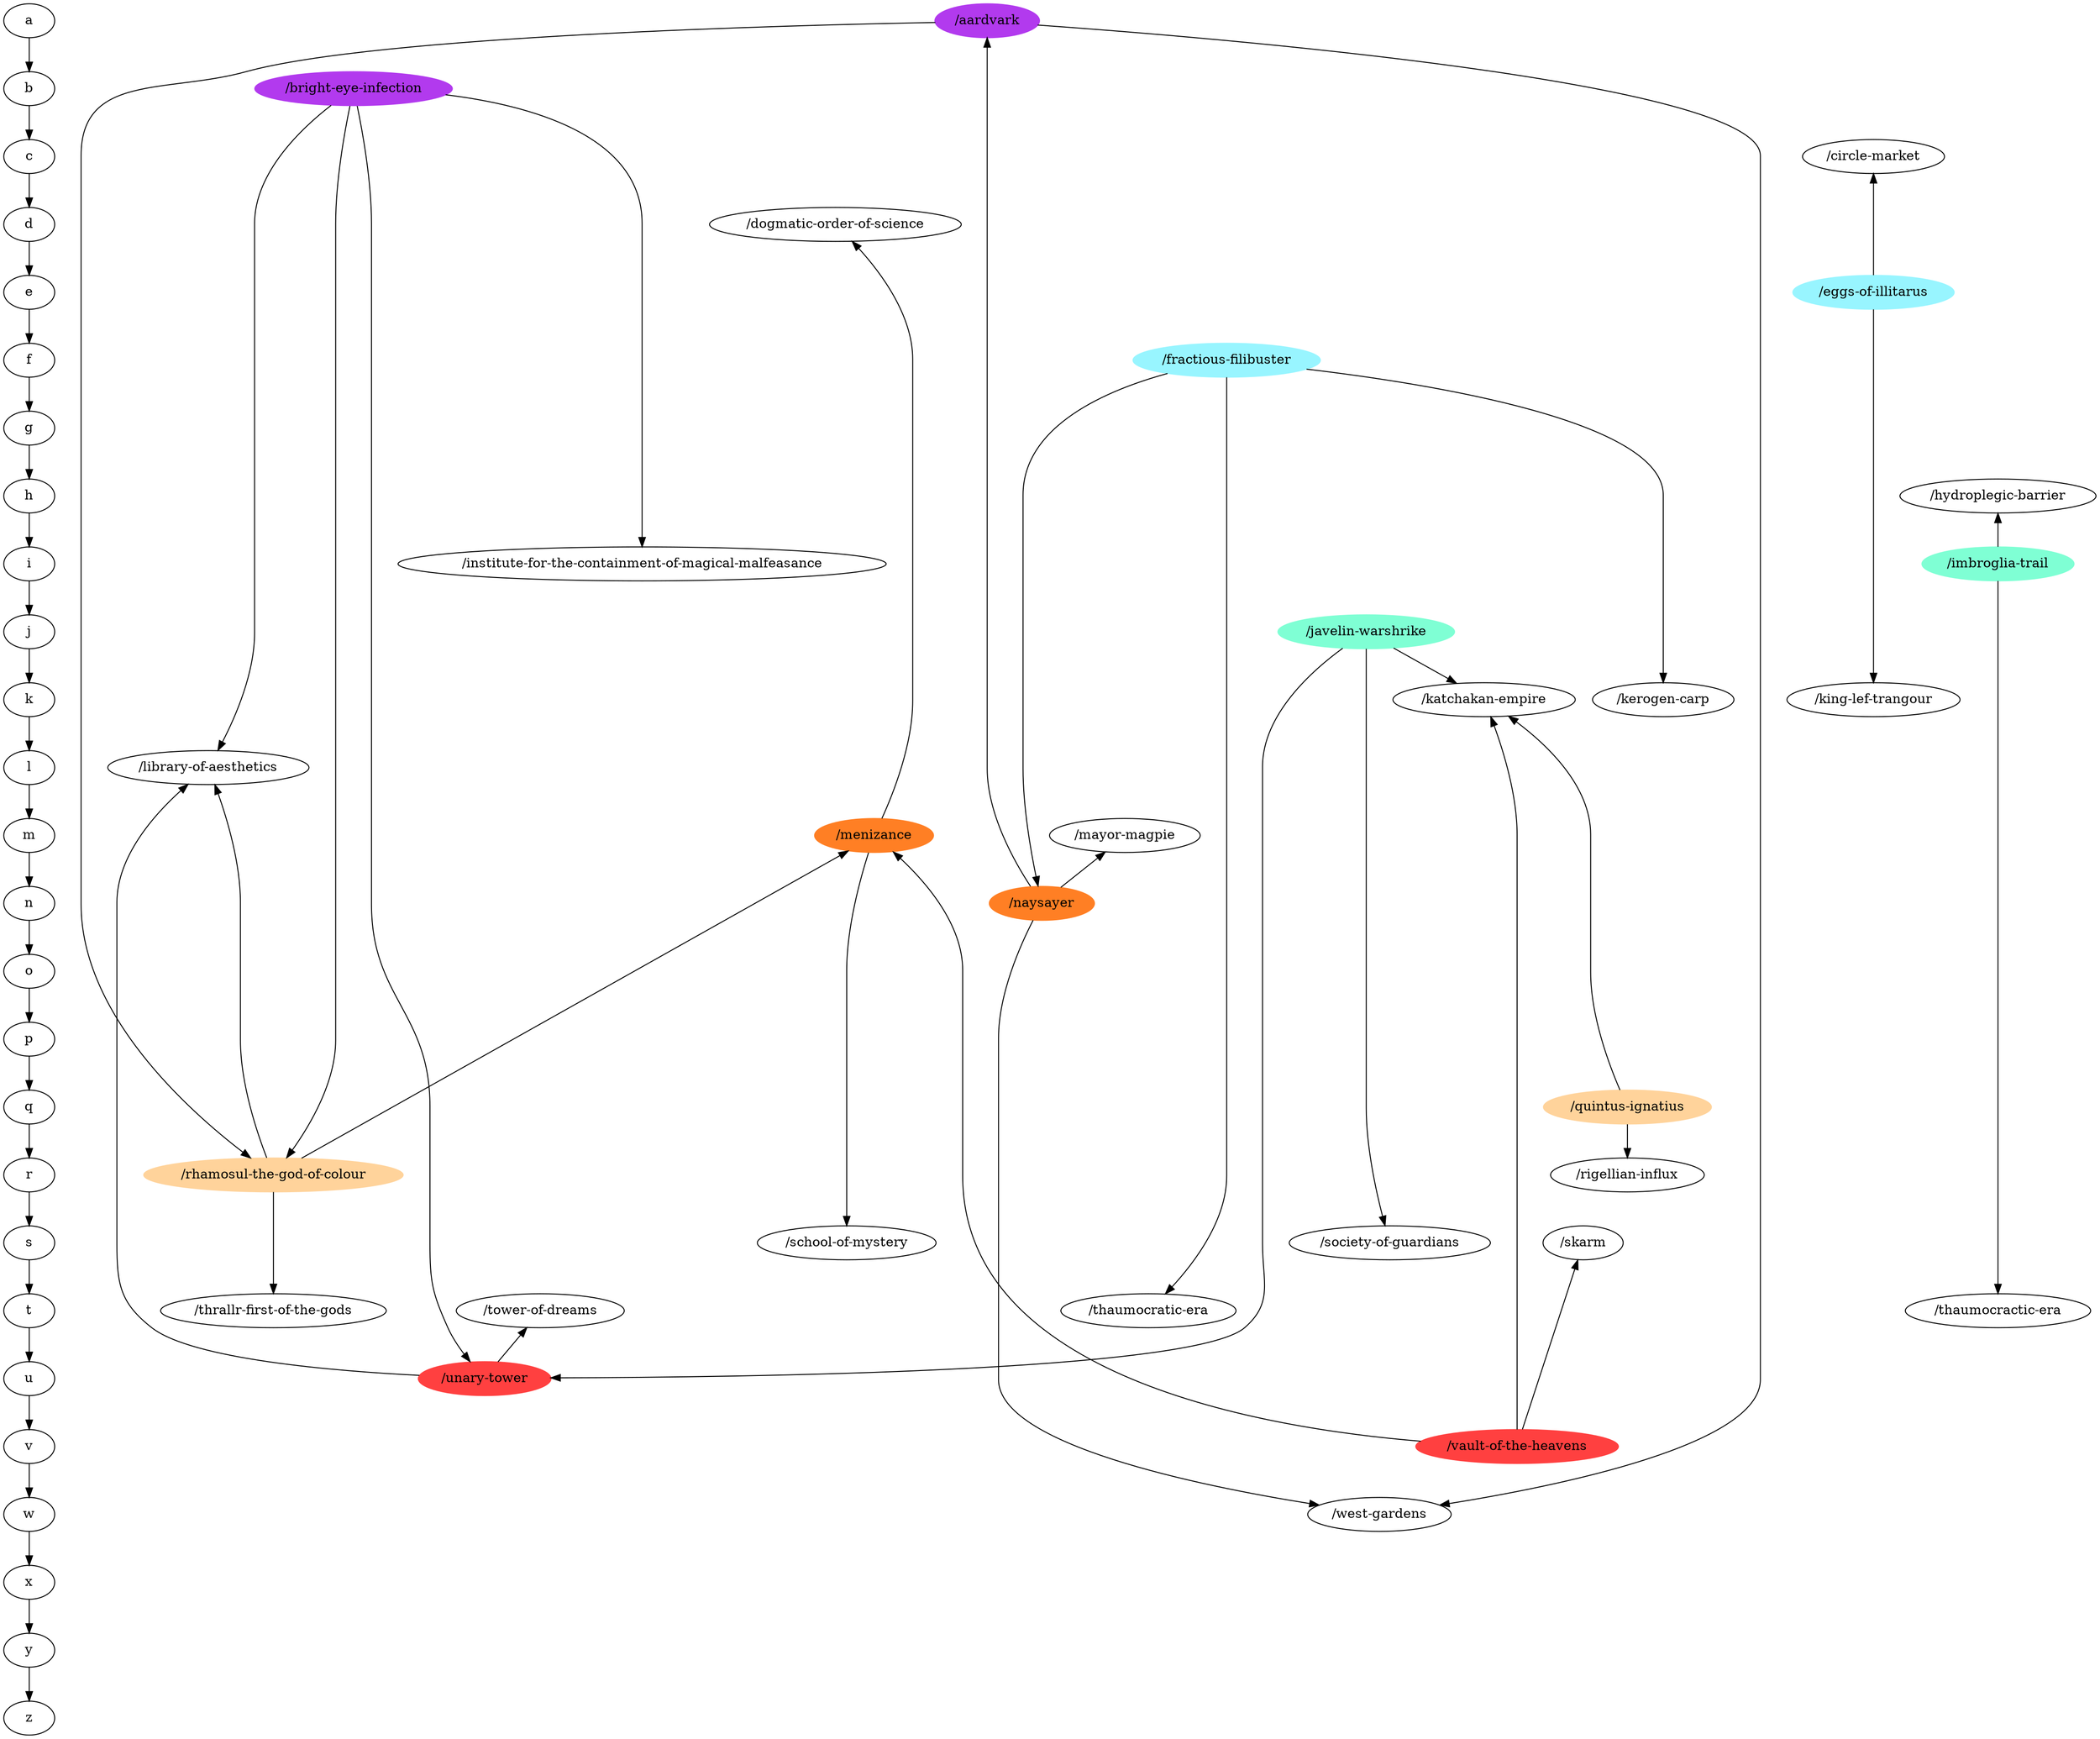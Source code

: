 digraph G {
a->b->c->d->e->f->g->h->i->j->k->l->m->n->o->p->q->r->s->t->u->v->w->x->y->z;
{ rank=same;
a;
"/aardvark" [color=darkorchid2,style=filled];
}
{ rank=same;
b;
"/bright-eye-infection" [color=darkorchid2,style=filled];
}
{ rank=same;
c;
"/circle-market";
}
{ rank=same;
d;
"/dogmatic-order-of-science";
}
{ rank=same;
e;
"/eggs-of-illitarus" [color=cadetblue1,style=filled];
}
{ rank=same;
f;
"/fractious-filibuster" [color=cadetblue1,style=filled];
}
{ rank=same;
g;
}
{ rank=same;
h;
"/hydroplegic-barrier";
}
{ rank=same;
i;
"/institute-for-the-containment-of-magical-malfeasance";
"/imbroglia-trail" [color=aquamarine,style=filled];
}
{ rank=same;
j;
"/javelin-warshrike" [color=aquamarine,style=filled];
}
{ rank=same;
k;
"/kerogen-carp";
"/king-lef-trangour";
"/katchakan-empire";
}
{ rank=same;
l;
"/library-of-aesthetics";
}
{ rank=same;
m;
"/mayor-magpie";
"/menizance" [color=chocolate1,style=filled];
}
{ rank=same;
n;
"/naysayer" [color=chocolate1,style=filled];
}
{ rank=same;
o;
}
{ rank=same;
p;
}
{ rank=same;
q;
"/quintus-ignatius" [color=burlywood1,style=filled];
}
{ rank=same;
r;
"/rhamosul-the-god-of-colour" [color=burlywood1,style=filled];
"/rigellian-influx";
}
{ rank=same;
s;
"/skarm";
"/school-of-mystery";
"/society-of-guardians";
}
{ rank=same;
t;
"/thrallr-first-of-the-gods";
"/thaumocractic-era";
"/thaumocratic-era";
"/tower-of-dreams";
}
{ rank=same;
u;
"/unary-tower" [color=brown1,style=filled];
}
{ rank=same;
v;
"/vault-of-the-heavens" [color=brown1,style=filled];
}
{ rank=same;
w;
"/west-gardens";
}
{ rank=same;
x;
}
{ rank=same;
y;
}
{ rank=same;
z;
}
"/unary-tower" -> "/tower-of-dreams";
"/unary-tower" -> "/library-of-aesthetics";
"/javelin-warshrike" -> "/unary-tower";
"/javelin-warshrike" -> "/society-of-guardians";
"/javelin-warshrike" -> "/katchakan-empire";
"/imbroglia-trail" -> "/thaumocractic-era";
"/imbroglia-trail" -> "/hydroplegic-barrier";
"/rhamosul-the-god-of-colour" -> "/thrallr-first-of-the-gods";
"/rhamosul-the-god-of-colour" -> "/library-of-aesthetics";
"/rhamosul-the-god-of-colour" -> "/menizance";
"/eggs-of-illitarus" -> "/king-lef-trangour";
"/eggs-of-illitarus" -> "/circle-market";
"/naysayer" -> "/west-gardens";
"/naysayer" -> "/mayor-magpie";
"/naysayer" -> "/aardvark";
"/quintus-ignatius" -> "/rigellian-influx";
"/quintus-ignatius" -> "/katchakan-empire";
"/bright-eye-infection" -> "/institute-for-the-containment-of-magical-malfeasance";
"/bright-eye-infection" -> "/unary-tower";
"/bright-eye-infection" -> "/rhamosul-the-god-of-colour";
"/bright-eye-infection" -> "/library-of-aesthetics";
"/vault-of-the-heavens" -> "/skarm";
"/vault-of-the-heavens" -> "/menizance";
"/vault-of-the-heavens" -> "/katchakan-empire";
"/fractious-filibuster" -> "/kerogen-carp";
"/fractious-filibuster" -> "/naysayer";
"/fractious-filibuster" -> "/thaumocratic-era";
"/menizance" -> "/school-of-mystery";
"/menizance" -> "/dogmatic-order-of-science";
"/aardvark" -> "/rhamosul-the-god-of-colour";
"/aardvark" -> "/west-gardens";
}
